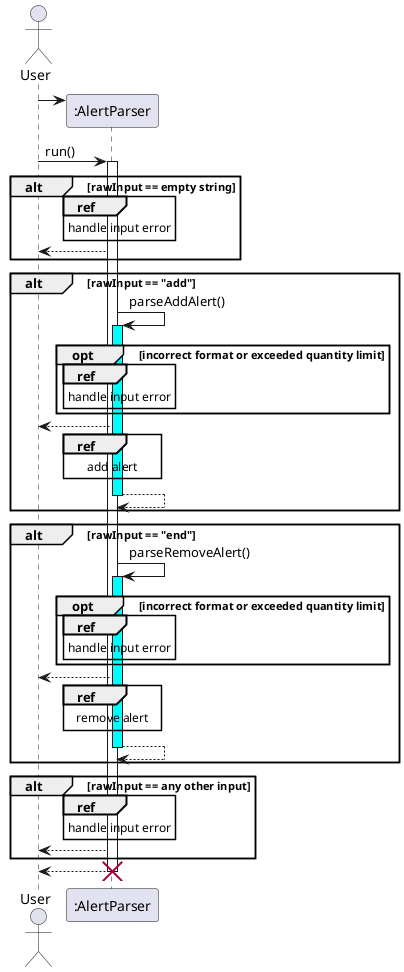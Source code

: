 @startuml
'https://plantuml.com/sequence-diagram

actor User
participant ":AlertParser"
User -> ":AlertParser" **

User -> ":AlertParser": run()
activate ":AlertParser"

alt rawInput == empty string
    ref over ":AlertParser"
        handle input error
    end
    ":AlertParser" --> User

end



alt rawInput == "add"

    ":AlertParser" -> ":AlertParser": parseAddAlert()
    activate ":AlertParser" #cyan
        opt incorrect format or exceeded quantity limit
            ref over ":AlertParser"
                handle input error
            end ref
        end

    ":AlertParser" --> User
        ref over ":AlertParser"
            add alert
        end ref
    return
 end


alt rawInput == "end"

    ":AlertParser" -> ":AlertParser": parseRemoveAlert()
     activate ":AlertParser" #cyan
        opt incorrect format or exceeded quantity limit
            ref over ":AlertParser"
                handle input error
            end ref
        end

    ":AlertParser" --> User
        ref over ":AlertParser"
            remove alert
        end ref
    return
end

alt rawInput == any other input
   ref over ":AlertParser"
    handle input error
    end ref
    ":AlertParser" --> User
end
return
destroy ":AlertParser"



@enduml